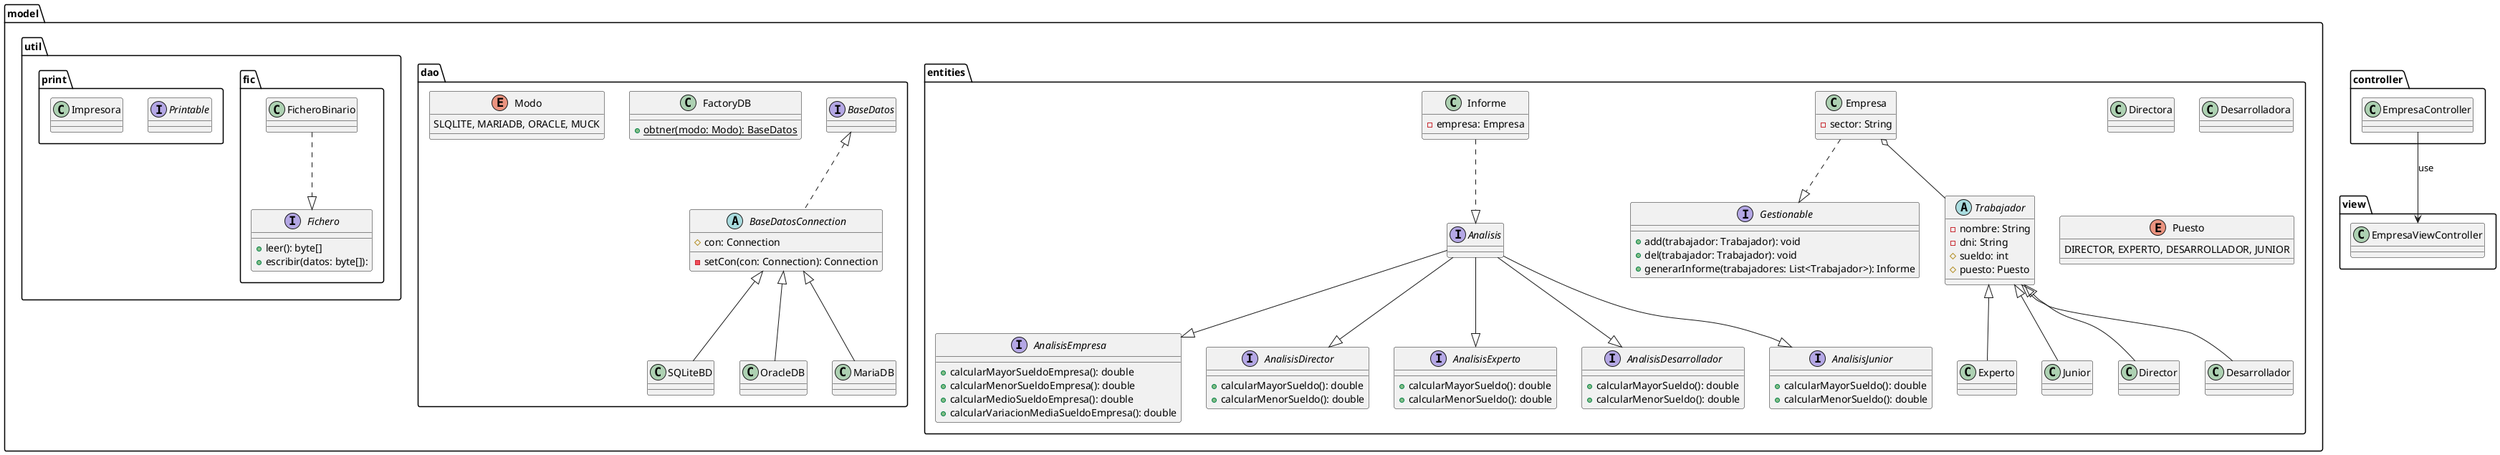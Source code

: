 @startuml

package model{

    package entities{

        interface Gestionable{
            + add(trabajador: Trabajador): void
            + del(trabajador: Trabajador): void
            + generarInforme(trabajadores: List<Trabajador>): Informe
        }

        class Empresa{
            - sector: String 
        }
        
        class Informe{
            - empresa: Empresa

        }

        interface Analisis{
'           
        }

        interface AnalisisEmpresa{
            + calcularMayorSueldoEmpresa(): double
            + calcularMenorSueldoEmpresa(): double
            + calcularMedioSueldoEmpresa(): double
            + calcularVariacionMediaSueldoEmpresa(): double
        }

        interface AnalisisDirector{
            + calcularMayorSueldo(): double
            + calcularMenorSueldo(): double
        }

        interface AnalisisExperto{  
            + calcularMayorSueldo(): double
            + calcularMenorSueldo(): double
        }

        interface AnalisisDesarrollador{      
            + calcularMayorSueldo(): double
            + calcularMenorSueldo(): double    
        }

        interface AnalisisJunior{  
            + calcularMayorSueldo(): double
            + calcularMenorSueldo(): double        
        }

        abstract class Trabajador{
            - nombre: String
            - dni: String
            # sueldo: int
            # puesto: Puesto

        }

        class Directora{

        }

        class Experto{
            
        }

        class Desarrolladora{
            
        }
    
        class Junior{
            
        }

        enum Puesto{
            DIRECTOR, EXPERTO, DESARROLLADOR, JUNIOR
        }

        Empresa ..|> Gestionable
        Empresa  o-- Trabajador
        Trabajador <|-- Director
        Trabajador <|-- Experto
        Trabajador <|-- Desarrollador
        Trabajador <|-- Junior

        Informe ..|> Analisis

        Analisis --|> AnalisisEmpresa
        Analisis --|> AnalisisDirector
        Analisis --|> AnalisisExperto
        Analisis --|> AnalisisDesarrollador
        Analisis --|> AnalisisJunior
    }
    
    package dao{

        interface BaseDatos{

        }

        class SQLiteBD{

        }
        class OracleDB{

        }
        class MariaDB{

        }

        class FactoryDB{
            + {static} obtner(modo: Modo): BaseDatos
        }

        enum Modo{
            SLQLITE, MARIADB, ORACLE, MUCK
        }
        abstract class BaseDatosConnection{
            # con: Connection
            - setCon(con: Connection): Connection

        }

        BaseDatos <|.. BaseDatosConnection
        BaseDatosConnection <|-- SQLiteBD
        BaseDatosConnection <|-- OracleDB
        BaseDatosConnection <|-- MariaDB
    }

    package util{

        package fic{
            interface Fichero{
                + leer(): byte[]
                + escribir(datos: byte[]): 
            }

            class FicheroBinario{

            }

            FicheroBinario ..|> Fichero

        }

        package print{

            interface Printable{

            }

            class Impresora{

            }
        }
    }

}

package view{
    class EmpresaViewController{

    }
}

package controller{
    class EmpresaController{

    }
}

EmpresaController --> EmpresaViewController: use
@enduml